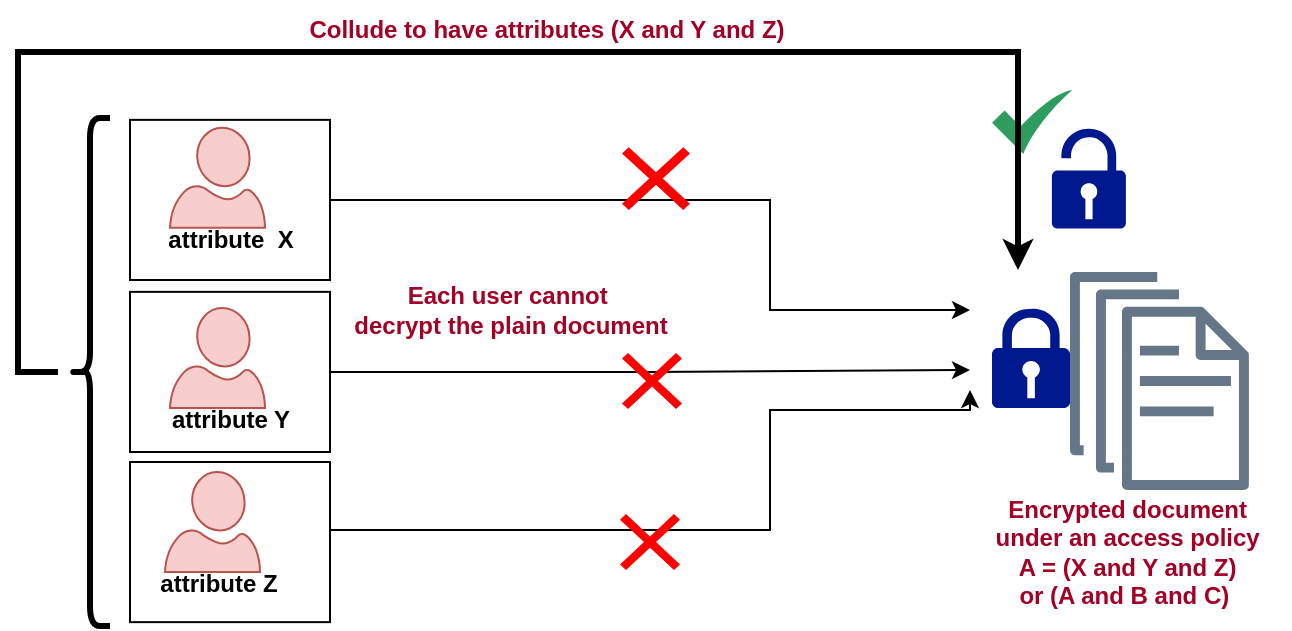 <mxfile version="26.1.1">
  <diagram name="Page-1" id="tZQLknMaPcjguIIjqgyP">
    <mxGraphModel dx="956" dy="551" grid="1" gridSize="10" guides="1" tooltips="1" connect="1" arrows="1" fold="1" page="1" pageScale="1" pageWidth="827" pageHeight="1169" math="0" shadow="0">
      <root>
        <mxCell id="0" />
        <mxCell id="1" parent="0" />
        <mxCell id="AaAGdjEsNmVQC-ylxkaZ-12" style="edgeStyle=orthogonalEdgeStyle;rounded=0;orthogonalLoop=1;jettySize=auto;html=1;" edge="1" parent="1" source="AaAGdjEsNmVQC-ylxkaZ-2">
          <mxGeometry relative="1" as="geometry">
            <mxPoint x="580" y="410" as="targetPoint" />
            <Array as="points">
              <mxPoint x="480" y="480" />
              <mxPoint x="480" y="420" />
              <mxPoint x="580" y="420" />
            </Array>
          </mxGeometry>
        </mxCell>
        <mxCell id="AaAGdjEsNmVQC-ylxkaZ-2" value="" style="rounded=0;whiteSpace=wrap;html=1;" vertex="1" parent="1">
          <mxGeometry x="160" y="446" width="100" height="80.07" as="geometry" />
        </mxCell>
        <mxCell id="AaAGdjEsNmVQC-ylxkaZ-10" style="edgeStyle=orthogonalEdgeStyle;rounded=0;orthogonalLoop=1;jettySize=auto;html=1;" edge="1" parent="1" source="AaAGdjEsNmVQC-ylxkaZ-1">
          <mxGeometry relative="1" as="geometry">
            <mxPoint x="580" y="400" as="targetPoint" />
          </mxGeometry>
        </mxCell>
        <mxCell id="AaAGdjEsNmVQC-ylxkaZ-1" value="" style="rounded=0;whiteSpace=wrap;html=1;" vertex="1" parent="1">
          <mxGeometry x="160" y="360.93" width="100" height="80.07" as="geometry" />
        </mxCell>
        <mxCell id="AaAGdjEsNmVQC-ylxkaZ-14" style="edgeStyle=orthogonalEdgeStyle;rounded=0;orthogonalLoop=1;jettySize=auto;html=1;" edge="1" parent="1" source="DboaTYH2uHODqQAO1uhh-39">
          <mxGeometry relative="1" as="geometry">
            <mxPoint x="580" y="370" as="targetPoint" />
            <Array as="points">
              <mxPoint x="480" y="315" />
              <mxPoint x="480" y="370" />
            </Array>
          </mxGeometry>
        </mxCell>
        <mxCell id="DboaTYH2uHODqQAO1uhh-39" value="" style="rounded=0;whiteSpace=wrap;html=1;" parent="1" vertex="1">
          <mxGeometry x="160" y="274.93" width="100" height="80.07" as="geometry" />
        </mxCell>
        <mxCell id="DboaTYH2uHODqQAO1uhh-1" value="" style="verticalLabelPosition=bottom;html=1;verticalAlign=top;align=center;strokeColor=#b85450;fillColor=#f8cecc;shape=mxgraph.azure.user;" parent="1" vertex="1">
          <mxGeometry x="180" y="278.86" width="47.5" height="50" as="geometry" />
        </mxCell>
        <mxCell id="DboaTYH2uHODqQAO1uhh-2" value="" style="verticalLabelPosition=bottom;html=1;verticalAlign=top;align=center;strokeColor=#b85450;fillColor=#f8cecc;shape=mxgraph.azure.user;" parent="1" vertex="1">
          <mxGeometry x="180" y="369" width="47.5" height="50" as="geometry" />
        </mxCell>
        <mxCell id="DboaTYH2uHODqQAO1uhh-3" value="" style="verticalLabelPosition=bottom;html=1;verticalAlign=top;align=center;strokeColor=#b85450;fillColor=#f8cecc;shape=mxgraph.azure.user;" parent="1" vertex="1">
          <mxGeometry x="177.5" y="451" width="47.5" height="50" as="geometry" />
        </mxCell>
        <mxCell id="DboaTYH2uHODqQAO1uhh-5" value="" style="sketch=0;outlineConnect=0;dashed=0;verticalLabelPosition=bottom;verticalAlign=top;align=center;html=1;fontSize=12;fontStyle=0;aspect=fixed;pointerEvents=1;shape=mxgraph.aws4.documents;fillColor=#647687;strokeColor=#314354;fontColor=#ffffff;" parent="1" vertex="1">
          <mxGeometry x="630" y="351" width="89.44" height="109" as="geometry" />
        </mxCell>
        <mxCell id="DboaTYH2uHODqQAO1uhh-7" value="&lt;b&gt;&lt;font color=&quot;#a20025&quot;&gt;Encrypted document&amp;nbsp;&lt;/font&gt;&lt;/b&gt;&lt;div&gt;&lt;b&gt;&lt;font color=&quot;#a20025&quot;&gt;under an access policy&amp;nbsp;&lt;/font&gt;&lt;/b&gt;&lt;div&gt;&lt;b&gt;&lt;font color=&quot;#a20025&quot;&gt;A = (X and Y and Z)&amp;nbsp;&lt;/font&gt;&lt;/b&gt;&lt;/div&gt;&lt;div&gt;&lt;b&gt;&lt;font color=&quot;#a20025&quot;&gt;or (A and B and C) &amp;nbsp;&lt;/font&gt;&lt;/b&gt;&lt;/div&gt;&lt;/div&gt;" style="text;html=1;align=center;verticalAlign=middle;resizable=0;points=[];autosize=1;strokeColor=none;fillColor=none;" parent="1" vertex="1">
          <mxGeometry x="580" y="456.07" width="160" height="70" as="geometry" />
        </mxCell>
        <mxCell id="DboaTYH2uHODqQAO1uhh-8" value="attribute &amp;nbsp;X" style="text;html=1;align=center;verticalAlign=middle;resizable=0;points=[];autosize=1;strokeColor=none;fillColor=none;fontStyle=1" parent="1" vertex="1">
          <mxGeometry x="170" y="320" width="80" height="30" as="geometry" />
        </mxCell>
        <mxCell id="DboaTYH2uHODqQAO1uhh-9" value="attribute Y" style="text;html=1;align=center;verticalAlign=middle;resizable=0;points=[];autosize=1;strokeColor=none;fillColor=none;fontStyle=1" parent="1" vertex="1">
          <mxGeometry x="170" y="410" width="80" height="30" as="geometry" />
        </mxCell>
        <mxCell id="DboaTYH2uHODqQAO1uhh-10" value="attribute Z" style="text;html=1;align=center;verticalAlign=middle;resizable=0;points=[];autosize=1;strokeColor=none;fillColor=none;fontStyle=1" parent="1" vertex="1">
          <mxGeometry x="163.75" y="491.93" width="80" height="30" as="geometry" />
        </mxCell>
        <mxCell id="DboaTYH2uHODqQAO1uhh-32" value="" style="shape=mxgraph.mockup.markup.redX;fillColor=#ff0000;html=1;shadow=0;whiteSpace=wrap;strokeColor=none;" parent="1" vertex="1">
          <mxGeometry x="405" y="472.04" width="30" height="28" as="geometry" />
        </mxCell>
        <mxCell id="DboaTYH2uHODqQAO1uhh-33" value="" style="sketch=0;html=1;aspect=fixed;strokeColor=none;shadow=0;align=center;fillColor=#2D9C5E;verticalAlign=top;labelPosition=center;verticalLabelPosition=bottom;shape=mxgraph.gcp2.check" parent="1" vertex="1">
          <mxGeometry x="591.04" y="260" width="40" height="32" as="geometry" />
        </mxCell>
        <mxCell id="DboaTYH2uHODqQAO1uhh-35" value="" style="shape=mxgraph.mockup.markup.redX;fillColor=#ff0000;html=1;shadow=0;whiteSpace=wrap;strokeColor=none;" parent="1" vertex="1">
          <mxGeometry x="406" y="288.57" width="34" height="31.43" as="geometry" />
        </mxCell>
        <mxCell id="Kve-WnFk3uCvHriM4wU--5" value="" style="shape=mxgraph.mockup.markup.redX;fillColor=#ff0000;html=1;shadow=0;whiteSpace=wrap;strokeColor=none;" parent="1" vertex="1">
          <mxGeometry x="406" y="391.5" width="30" height="28" as="geometry" />
        </mxCell>
        <mxCell id="AaAGdjEsNmVQC-ylxkaZ-7" style="edgeStyle=orthogonalEdgeStyle;rounded=0;orthogonalLoop=1;jettySize=auto;html=1;strokeWidth=3;" edge="1" parent="1">
          <mxGeometry relative="1" as="geometry">
            <mxPoint x="604" y="350" as="targetPoint" />
            <mxPoint x="124" y="401" as="sourcePoint" />
            <Array as="points">
              <mxPoint x="104" y="401" />
              <mxPoint x="104" y="241" />
            </Array>
          </mxGeometry>
        </mxCell>
        <mxCell id="AaAGdjEsNmVQC-ylxkaZ-4" value="" style="shape=curlyBracket;whiteSpace=wrap;html=1;rounded=1;labelPosition=left;verticalLabelPosition=middle;align=right;verticalAlign=middle;strokeWidth=3;" vertex="1" parent="1">
          <mxGeometry x="130" y="273.96" width="20" height="254" as="geometry" />
        </mxCell>
        <mxCell id="AaAGdjEsNmVQC-ylxkaZ-9" value="&lt;font color=&quot;#a20025&quot;&gt;&lt;span style=&quot;caret-color: rgb(162, 0, 37);&quot;&gt;&lt;b&gt;Each user cannot&amp;nbsp;&lt;/b&gt;&lt;/span&gt;&lt;/font&gt;&lt;div&gt;&lt;font color=&quot;#a20025&quot;&gt;&lt;span style=&quot;caret-color: rgb(162, 0, 37);&quot;&gt;&lt;b&gt;decrypt the plain document&lt;/b&gt;&lt;/span&gt;&lt;/font&gt;&lt;/div&gt;" style="text;html=1;align=center;verticalAlign=middle;resizable=0;points=[];autosize=1;strokeColor=none;fillColor=none;" vertex="1" parent="1">
          <mxGeometry x="260" y="350" width="180" height="40" as="geometry" />
        </mxCell>
        <mxCell id="AaAGdjEsNmVQC-ylxkaZ-15" value="" style="sketch=0;aspect=fixed;pointerEvents=1;shadow=0;dashed=0;html=1;strokeColor=none;labelPosition=center;verticalLabelPosition=bottom;verticalAlign=top;align=center;fillColor=#00188D;shape=mxgraph.mscae.enterprise.lock" vertex="1" parent="1">
          <mxGeometry x="591" y="369" width="39" height="50" as="geometry" />
        </mxCell>
        <mxCell id="AaAGdjEsNmVQC-ylxkaZ-16" value="" style="sketch=0;aspect=fixed;pointerEvents=1;shadow=0;dashed=0;html=1;strokeColor=none;labelPosition=center;verticalLabelPosition=bottom;verticalAlign=top;align=center;fillColor=#00188D;shape=mxgraph.mscae.enterprise.lock_unlocked" vertex="1" parent="1">
          <mxGeometry x="620.94" y="279.29" width="37" height="50" as="geometry" />
        </mxCell>
        <mxCell id="AaAGdjEsNmVQC-ylxkaZ-17" value="&lt;font color=&quot;#a20025&quot;&gt;&lt;span style=&quot;caret-color: rgb(162, 0, 37);&quot;&gt;&lt;b&gt;Collude to have attributes (X and Y and Z)&lt;/b&gt;&lt;/span&gt;&lt;/font&gt;" style="text;html=1;align=center;verticalAlign=middle;resizable=0;points=[];autosize=1;strokeColor=none;fillColor=none;" vertex="1" parent="1">
          <mxGeometry x="237.5" y="215" width="260" height="30" as="geometry" />
        </mxCell>
      </root>
    </mxGraphModel>
  </diagram>
</mxfile>
